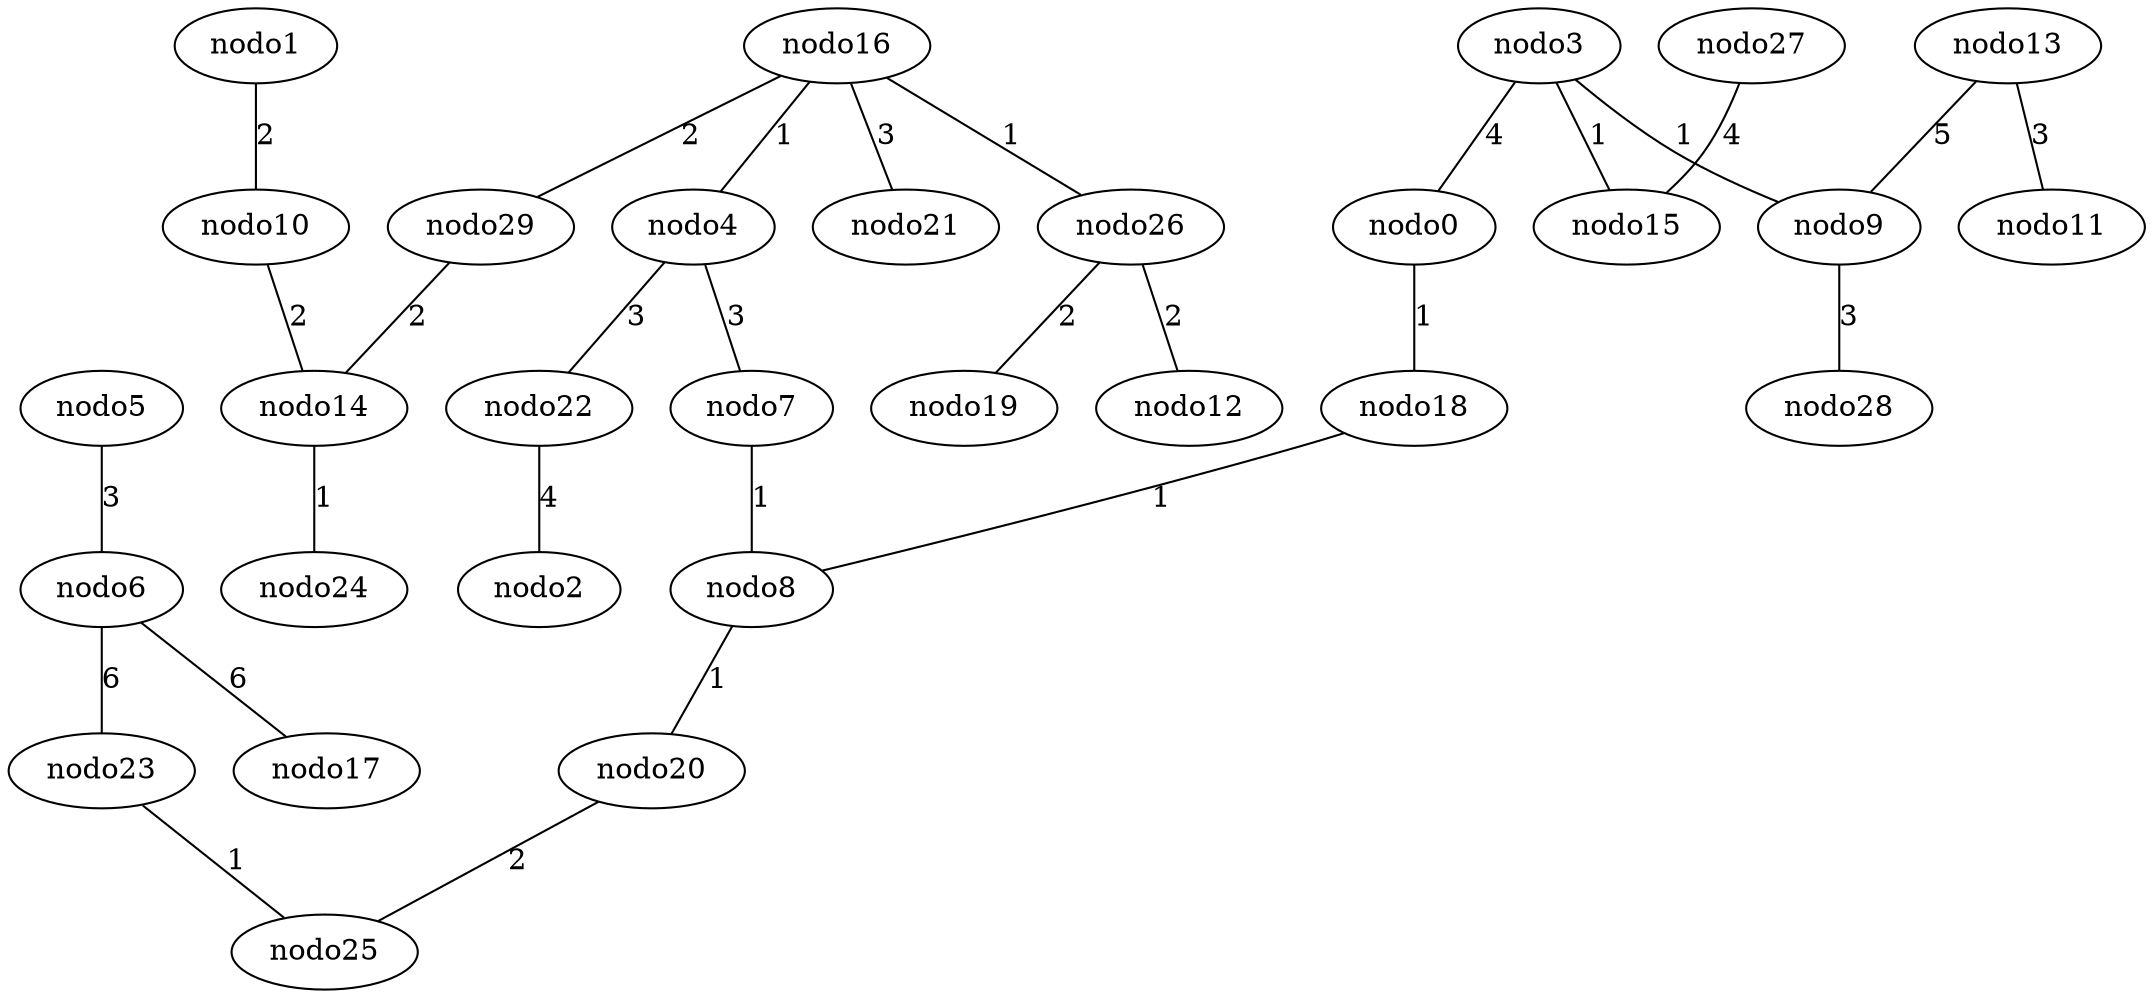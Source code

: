 graph X {
 0 [label="nodo0"];
 1 [label="nodo1"];
 2 [label="nodo2"];
 3 [label="nodo3"];
 4 [label="nodo4"];
 5 [label="nodo5"];
 6 [label="nodo6"];
 7 [label="nodo7"];
 8 [label="nodo8"];
 9 [label="nodo9"];
 10 [label="nodo10"];
 11 [label="nodo11"];
 12 [label="nodo12"];
 13 [label="nodo13"];
 14 [label="nodo14"];
 15 [label="nodo15"];
 16 [label="nodo16"];
 17 [label="nodo17"];
 18 [label="nodo18"];
 19 [label="nodo19"];
 20 [label="nodo20"];
 21 [label="nodo21"];
 22 [label="nodo22"];
 23 [label="nodo23"];
 24 [label="nodo24"];
 25 [label="nodo25"];
 26 [label="nodo26"];
 27 [label="nodo27"];
 28 [label="nodo28"];
 29 [label="nodo29"];
 0 [label="nodo0"];
 3 [label="nodo3"];
 7 [label="nodo7"];
 8 [label="nodo8"];
 9 [label="nodo9"];
 15 [label="nodo15"];
 18 [label="nodo18"];
 27 [label="nodo27"];
 28 [label="nodo28"];
 1 [label="nodo1"];
 4 [label="nodo4"];
 10 [label="nodo10"];
 22 [label="nodo22"];
 29 [label="nodo29"];
 2 [label="nodo2"];
 14 [label="nodo14"];
 16 [label="nodo16"];
 19 [label="nodo19"];
 20 [label="nodo20"];
 21 [label="nodo21"];
 24 [label="nodo24"];
 25 [label="nodo25"];
 23 [label="nodo23"];
 5 [label="nodo5"];
 6 [label="nodo6"];
 12 [label="nodo12"];
 26 [label="nodo26"];
 13 [label="nodo13"];
 17 [label="nodo17"];
 11 [label="nodo11"];
  0 -- 18  [label="1"];
  3 -- 9  [label="1"];
  3 -- 15  [label="1"];
  7 -- 8  [label="1"];
  8 -- 20  [label="1"];
  14 -- 24  [label="1"];
  16 -- 4  [label="1"];
  16 -- 26  [label="1"];
  18 -- 8  [label="1"];
  23 -- 25  [label="1"];
  1 -- 10  [label="2"];
  10 -- 14  [label="2"];
  16 -- 29  [label="2"];
  20 -- 25  [label="2"];
  26 -- 12  [label="2"];
  26 -- 19  [label="2"];
  29 -- 14  [label="2"];
  4 -- 7  [label="3"];
  4 -- 22  [label="3"];
  5 -- 6  [label="3"];
  9 -- 28  [label="3"];
  13 -- 11  [label="3"];
  16 -- 21  [label="3"];
  3 -- 0  [label="4"];
  22 -- 2  [label="4"];
  27 -- 15  [label="4"];
  13 -- 9  [label="5"];
  6 -- 17  [label="6"];
  6 -- 23  [label="6"];
}

